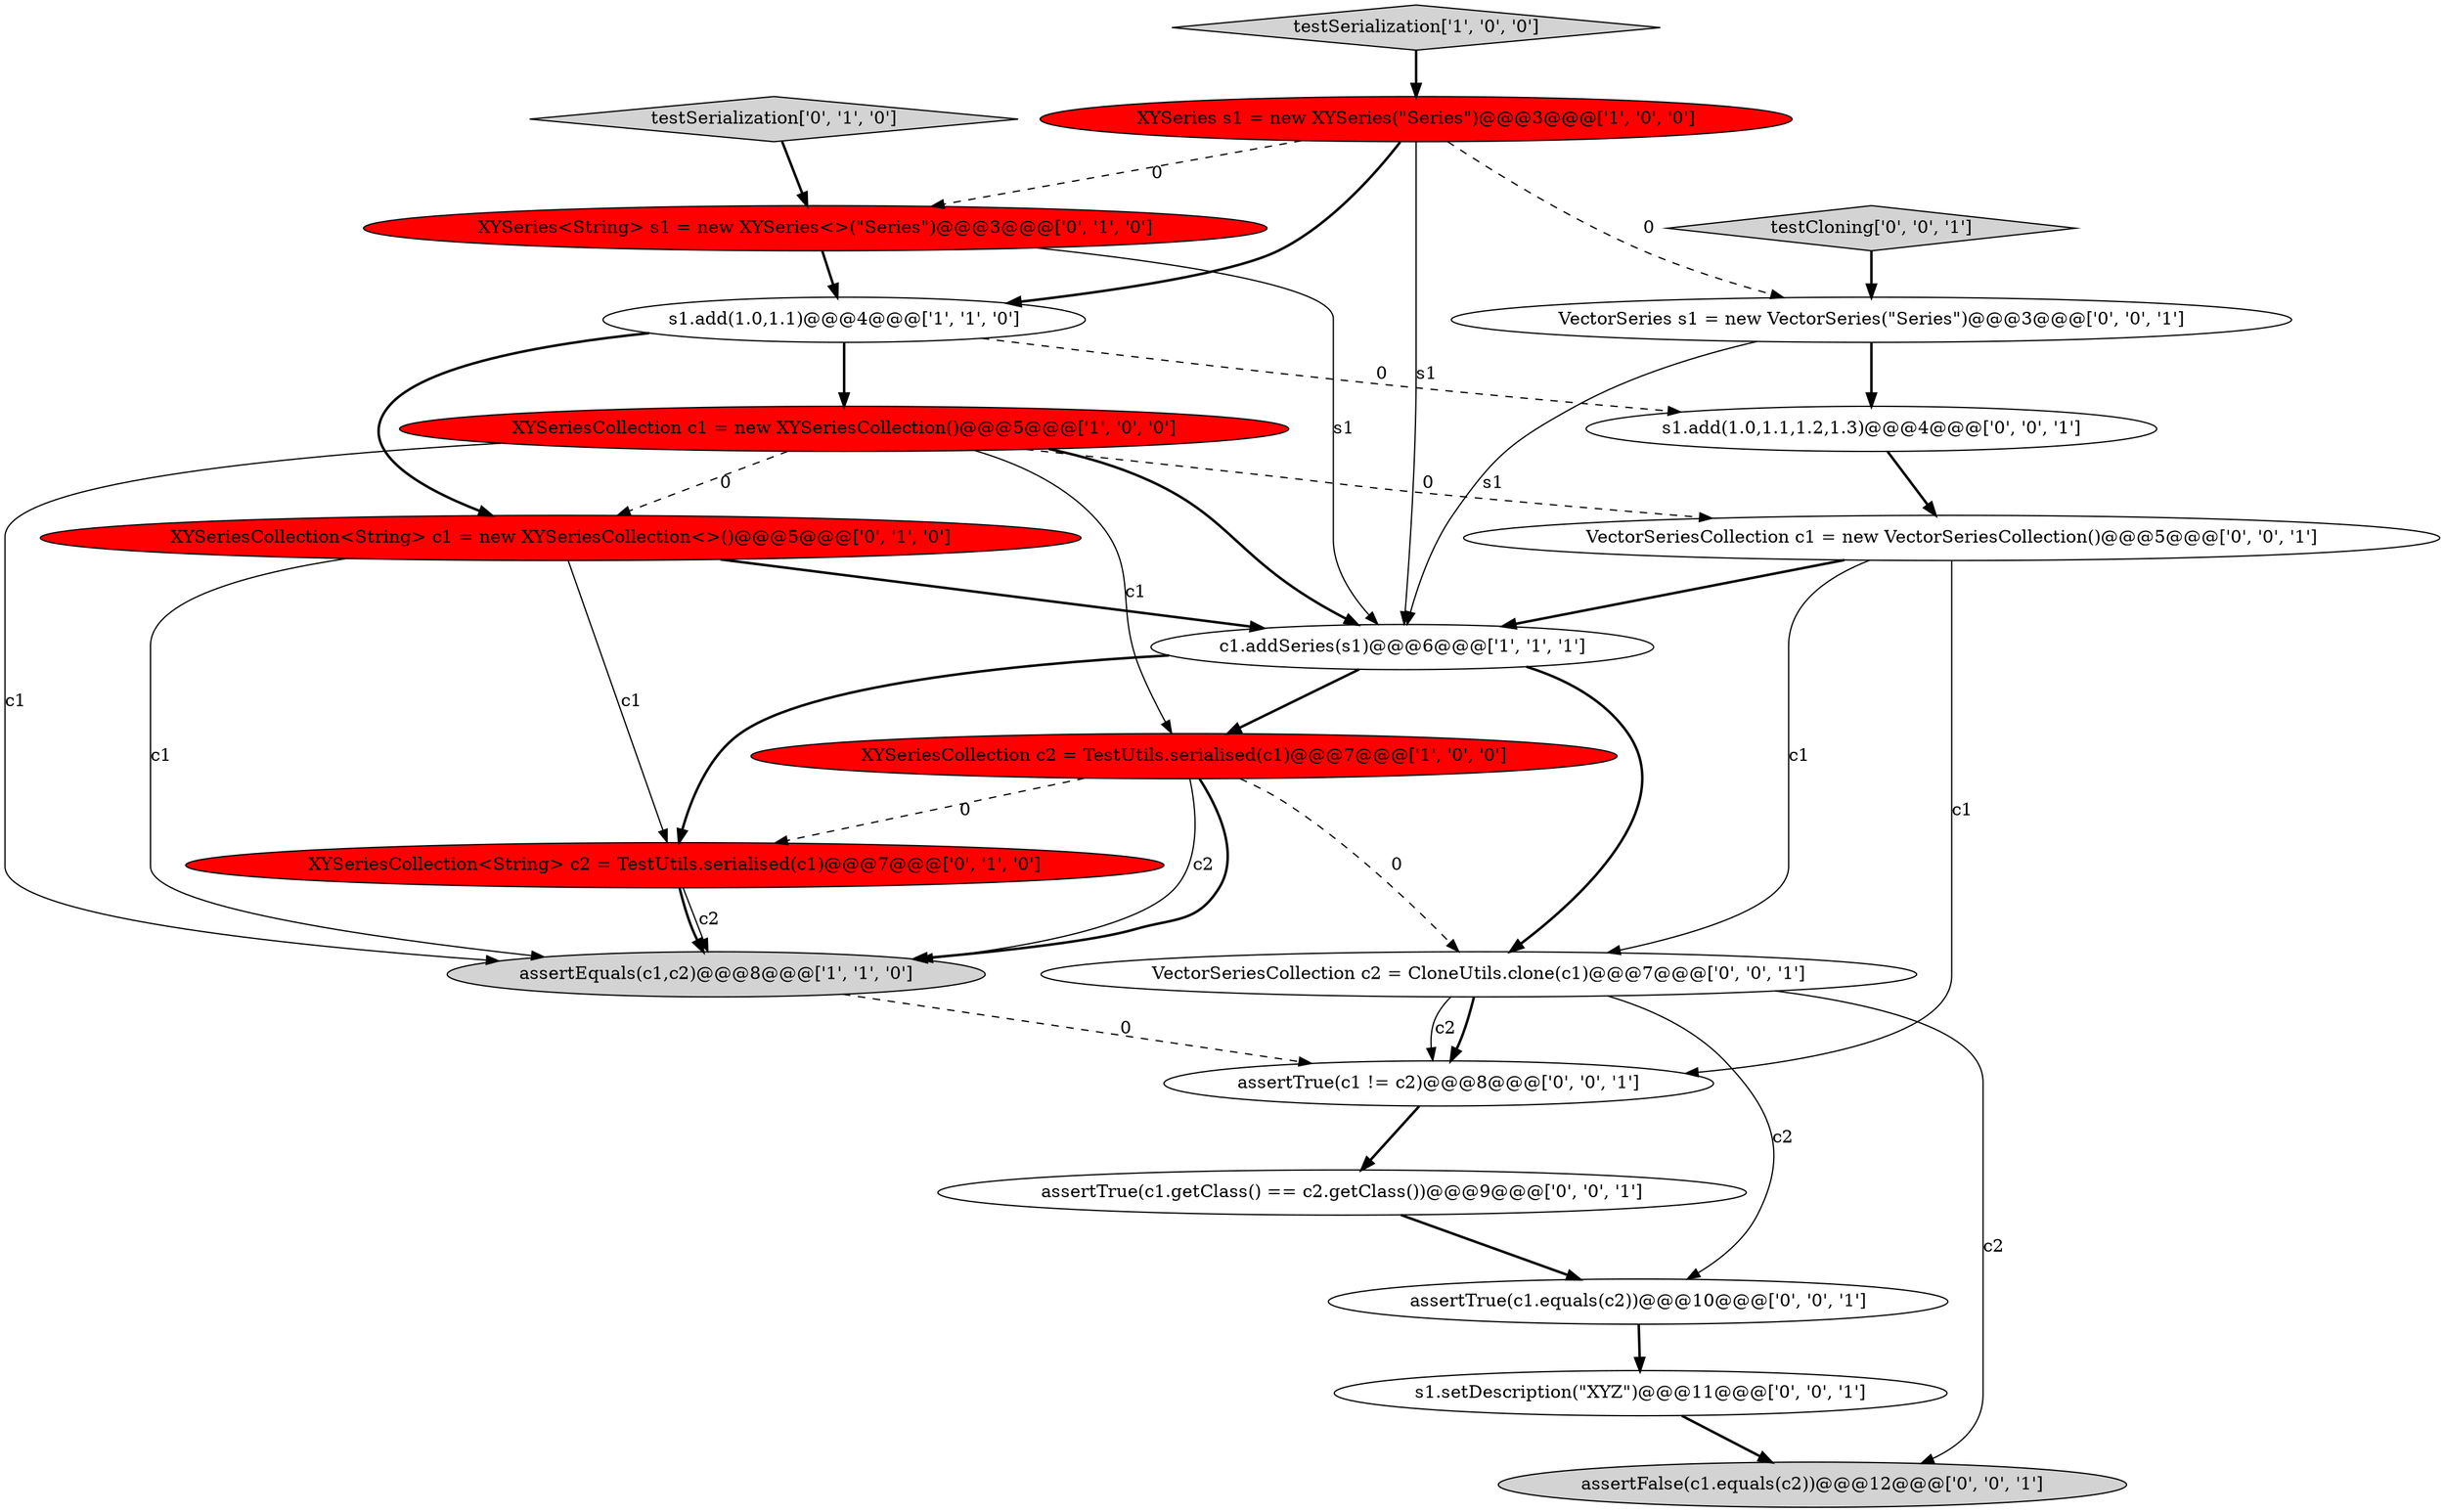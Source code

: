 digraph {
7 [style = filled, label = "XYSeries<String> s1 = new XYSeries<>(\"Series\")@@@3@@@['0', '1', '0']", fillcolor = red, shape = ellipse image = "AAA1AAABBB2BBB"];
18 [style = filled, label = "VectorSeriesCollection c1 = new VectorSeriesCollection()@@@5@@@['0', '0', '1']", fillcolor = white, shape = ellipse image = "AAA0AAABBB3BBB"];
0 [style = filled, label = "c1.addSeries(s1)@@@6@@@['1', '1', '1']", fillcolor = white, shape = ellipse image = "AAA0AAABBB1BBB"];
19 [style = filled, label = "VectorSeries s1 = new VectorSeries(\"Series\")@@@3@@@['0', '0', '1']", fillcolor = white, shape = ellipse image = "AAA0AAABBB3BBB"];
2 [style = filled, label = "testSerialization['1', '0', '0']", fillcolor = lightgray, shape = diamond image = "AAA0AAABBB1BBB"];
12 [style = filled, label = "VectorSeriesCollection c2 = CloneUtils.clone(c1)@@@7@@@['0', '0', '1']", fillcolor = white, shape = ellipse image = "AAA0AAABBB3BBB"];
1 [style = filled, label = "XYSeriesCollection c2 = TestUtils.serialised(c1)@@@7@@@['1', '0', '0']", fillcolor = red, shape = ellipse image = "AAA1AAABBB1BBB"];
13 [style = filled, label = "assertFalse(c1.equals(c2))@@@12@@@['0', '0', '1']", fillcolor = lightgray, shape = ellipse image = "AAA0AAABBB3BBB"];
8 [style = filled, label = "XYSeriesCollection<String> c1 = new XYSeriesCollection<>()@@@5@@@['0', '1', '0']", fillcolor = red, shape = ellipse image = "AAA1AAABBB2BBB"];
10 [style = filled, label = "XYSeriesCollection<String> c2 = TestUtils.serialised(c1)@@@7@@@['0', '1', '0']", fillcolor = red, shape = ellipse image = "AAA1AAABBB2BBB"];
4 [style = filled, label = "s1.add(1.0,1.1)@@@4@@@['1', '1', '0']", fillcolor = white, shape = ellipse image = "AAA0AAABBB1BBB"];
9 [style = filled, label = "testSerialization['0', '1', '0']", fillcolor = lightgray, shape = diamond image = "AAA0AAABBB2BBB"];
20 [style = filled, label = "assertTrue(c1 != c2)@@@8@@@['0', '0', '1']", fillcolor = white, shape = ellipse image = "AAA0AAABBB3BBB"];
6 [style = filled, label = "assertEquals(c1,c2)@@@8@@@['1', '1', '0']", fillcolor = lightgray, shape = ellipse image = "AAA0AAABBB1BBB"];
16 [style = filled, label = "s1.setDescription(\"XYZ\")@@@11@@@['0', '0', '1']", fillcolor = white, shape = ellipse image = "AAA0AAABBB3BBB"];
5 [style = filled, label = "XYSeriesCollection c1 = new XYSeriesCollection()@@@5@@@['1', '0', '0']", fillcolor = red, shape = ellipse image = "AAA1AAABBB1BBB"];
15 [style = filled, label = "assertTrue(c1.equals(c2))@@@10@@@['0', '0', '1']", fillcolor = white, shape = ellipse image = "AAA0AAABBB3BBB"];
11 [style = filled, label = "testCloning['0', '0', '1']", fillcolor = lightgray, shape = diamond image = "AAA0AAABBB3BBB"];
14 [style = filled, label = "assertTrue(c1.getClass() == c2.getClass())@@@9@@@['0', '0', '1']", fillcolor = white, shape = ellipse image = "AAA0AAABBB3BBB"];
17 [style = filled, label = "s1.add(1.0,1.1,1.2,1.3)@@@4@@@['0', '0', '1']", fillcolor = white, shape = ellipse image = "AAA0AAABBB3BBB"];
3 [style = filled, label = "XYSeries s1 = new XYSeries(\"Series\")@@@3@@@['1', '0', '0']", fillcolor = red, shape = ellipse image = "AAA1AAABBB1BBB"];
16->13 [style = bold, label=""];
4->17 [style = dashed, label="0"];
3->7 [style = dashed, label="0"];
6->20 [style = dashed, label="0"];
0->12 [style = bold, label=""];
2->3 [style = bold, label=""];
12->20 [style = bold, label=""];
20->14 [style = bold, label=""];
8->6 [style = solid, label="c1"];
19->17 [style = bold, label=""];
7->4 [style = bold, label=""];
1->10 [style = dashed, label="0"];
1->6 [style = solid, label="c2"];
11->19 [style = bold, label=""];
9->7 [style = bold, label=""];
15->16 [style = bold, label=""];
5->18 [style = dashed, label="0"];
3->4 [style = bold, label=""];
10->6 [style = bold, label=""];
3->19 [style = dashed, label="0"];
8->0 [style = bold, label=""];
5->6 [style = solid, label="c1"];
1->12 [style = dashed, label="0"];
0->10 [style = bold, label=""];
1->6 [style = bold, label=""];
10->6 [style = solid, label="c2"];
5->0 [style = bold, label=""];
0->1 [style = bold, label=""];
5->1 [style = solid, label="c1"];
18->20 [style = solid, label="c1"];
8->10 [style = solid, label="c1"];
18->12 [style = solid, label="c1"];
7->0 [style = solid, label="s1"];
12->15 [style = solid, label="c2"];
5->8 [style = dashed, label="0"];
4->8 [style = bold, label=""];
3->0 [style = solid, label="s1"];
14->15 [style = bold, label=""];
12->20 [style = solid, label="c2"];
4->5 [style = bold, label=""];
18->0 [style = bold, label=""];
19->0 [style = solid, label="s1"];
17->18 [style = bold, label=""];
12->13 [style = solid, label="c2"];
}
